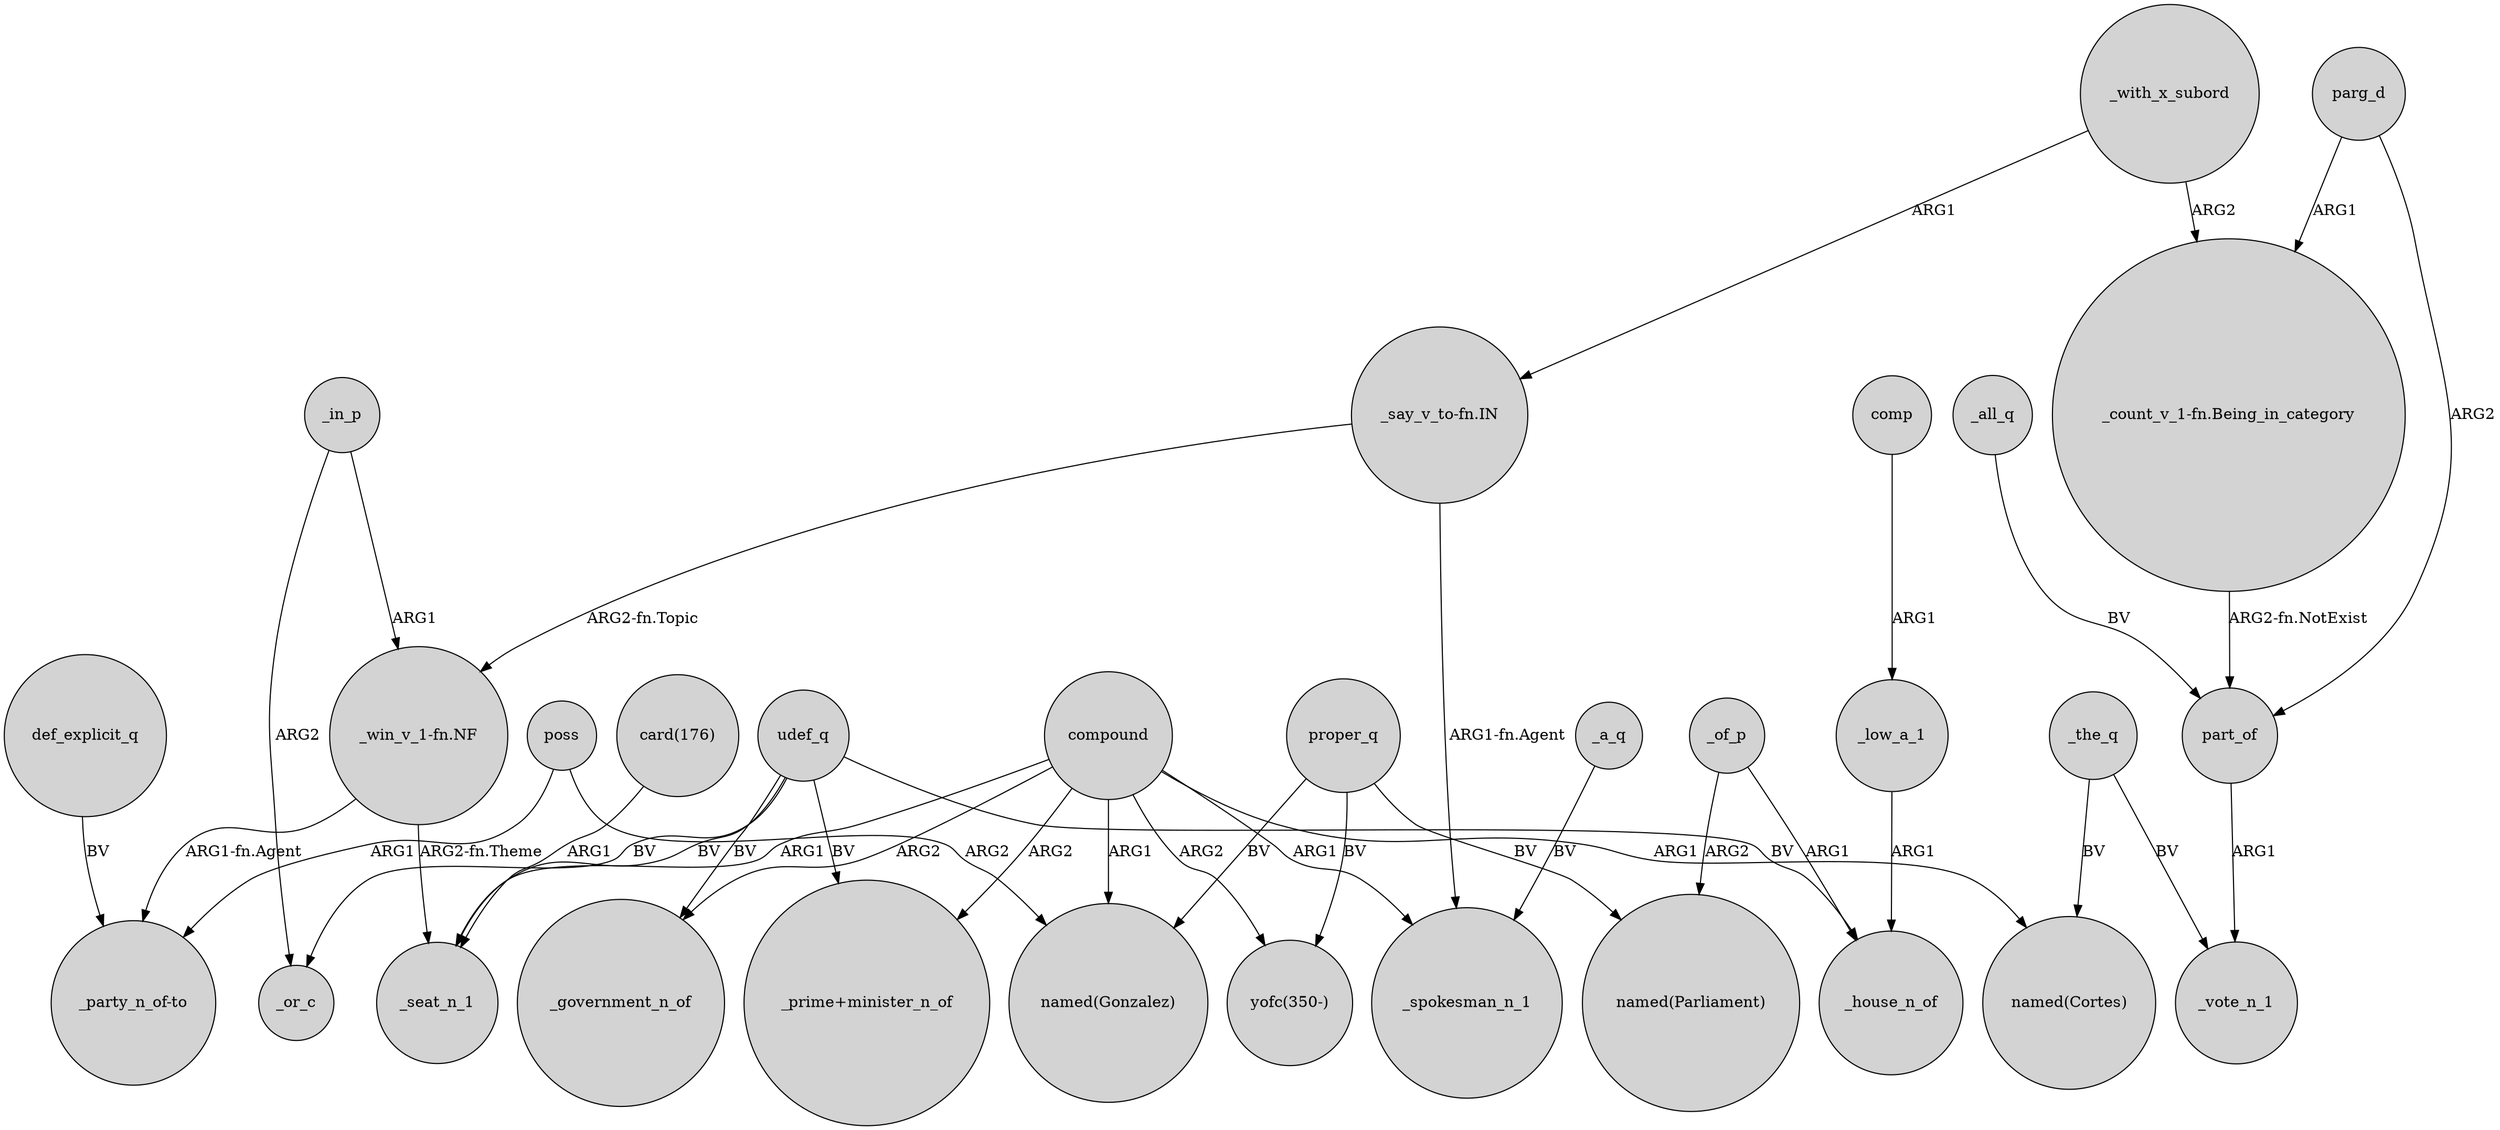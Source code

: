digraph {
	node [shape=circle style=filled]
	poss -> "_party_n_of-to" [label=ARG1]
	_in_p -> "_win_v_1-fn.NF" [label=ARG1]
	_all_q -> part_of [label=BV]
	"card(176)" -> _seat_n_1 [label=ARG1]
	compound -> "_prime+minister_n_of" [label=ARG2]
	def_explicit_q -> "_party_n_of-to" [label=BV]
	compound -> _government_n_of [label=ARG2]
	part_of -> _vote_n_1 [label=ARG1]
	udef_q -> _government_n_of [label=BV]
	_of_p -> _house_n_of [label=ARG1]
	parg_d -> "_count_v_1-fn.Being_in_category" [label=ARG1]
	_the_q -> _vote_n_1 [label=BV]
	_in_p -> _or_c [label=ARG2]
	_with_x_subord -> "_count_v_1-fn.Being_in_category" [label=ARG2]
	proper_q -> "named(Gonzalez)" [label=BV]
	poss -> "named(Gonzalez)" [label=ARG2]
	compound -> _seat_n_1 [label=ARG1]
	udef_q -> _or_c [label=BV]
	proper_q -> "yofc(350-)" [label=BV]
	"_win_v_1-fn.NF" -> _seat_n_1 [label="ARG2-fn.Theme"]
	compound -> "named(Cortes)" [label=ARG1]
	"_say_v_to-fn.IN" -> _spokesman_n_1 [label="ARG1-fn.Agent"]
	compound -> "yofc(350-)" [label=ARG2]
	_low_a_1 -> _house_n_of [label=ARG1]
	_of_p -> "named(Parliament)" [label=ARG2]
	compound -> _spokesman_n_1 [label=ARG1]
	udef_q -> "_prime+minister_n_of" [label=BV]
	"_count_v_1-fn.Being_in_category" -> part_of [label="ARG2-fn.NotExist"]
	"_say_v_to-fn.IN" -> "_win_v_1-fn.NF" [label="ARG2-fn.Topic"]
	proper_q -> "named(Parliament)" [label=BV]
	_the_q -> "named(Cortes)" [label=BV]
	_with_x_subord -> "_say_v_to-fn.IN" [label=ARG1]
	compound -> "named(Gonzalez)" [label=ARG1]
	udef_q -> _house_n_of [label=BV]
	udef_q -> _seat_n_1 [label=BV]
	parg_d -> part_of [label=ARG2]
	_a_q -> _spokesman_n_1 [label=BV]
	comp -> _low_a_1 [label=ARG1]
	"_win_v_1-fn.NF" -> "_party_n_of-to" [label="ARG1-fn.Agent"]
}
